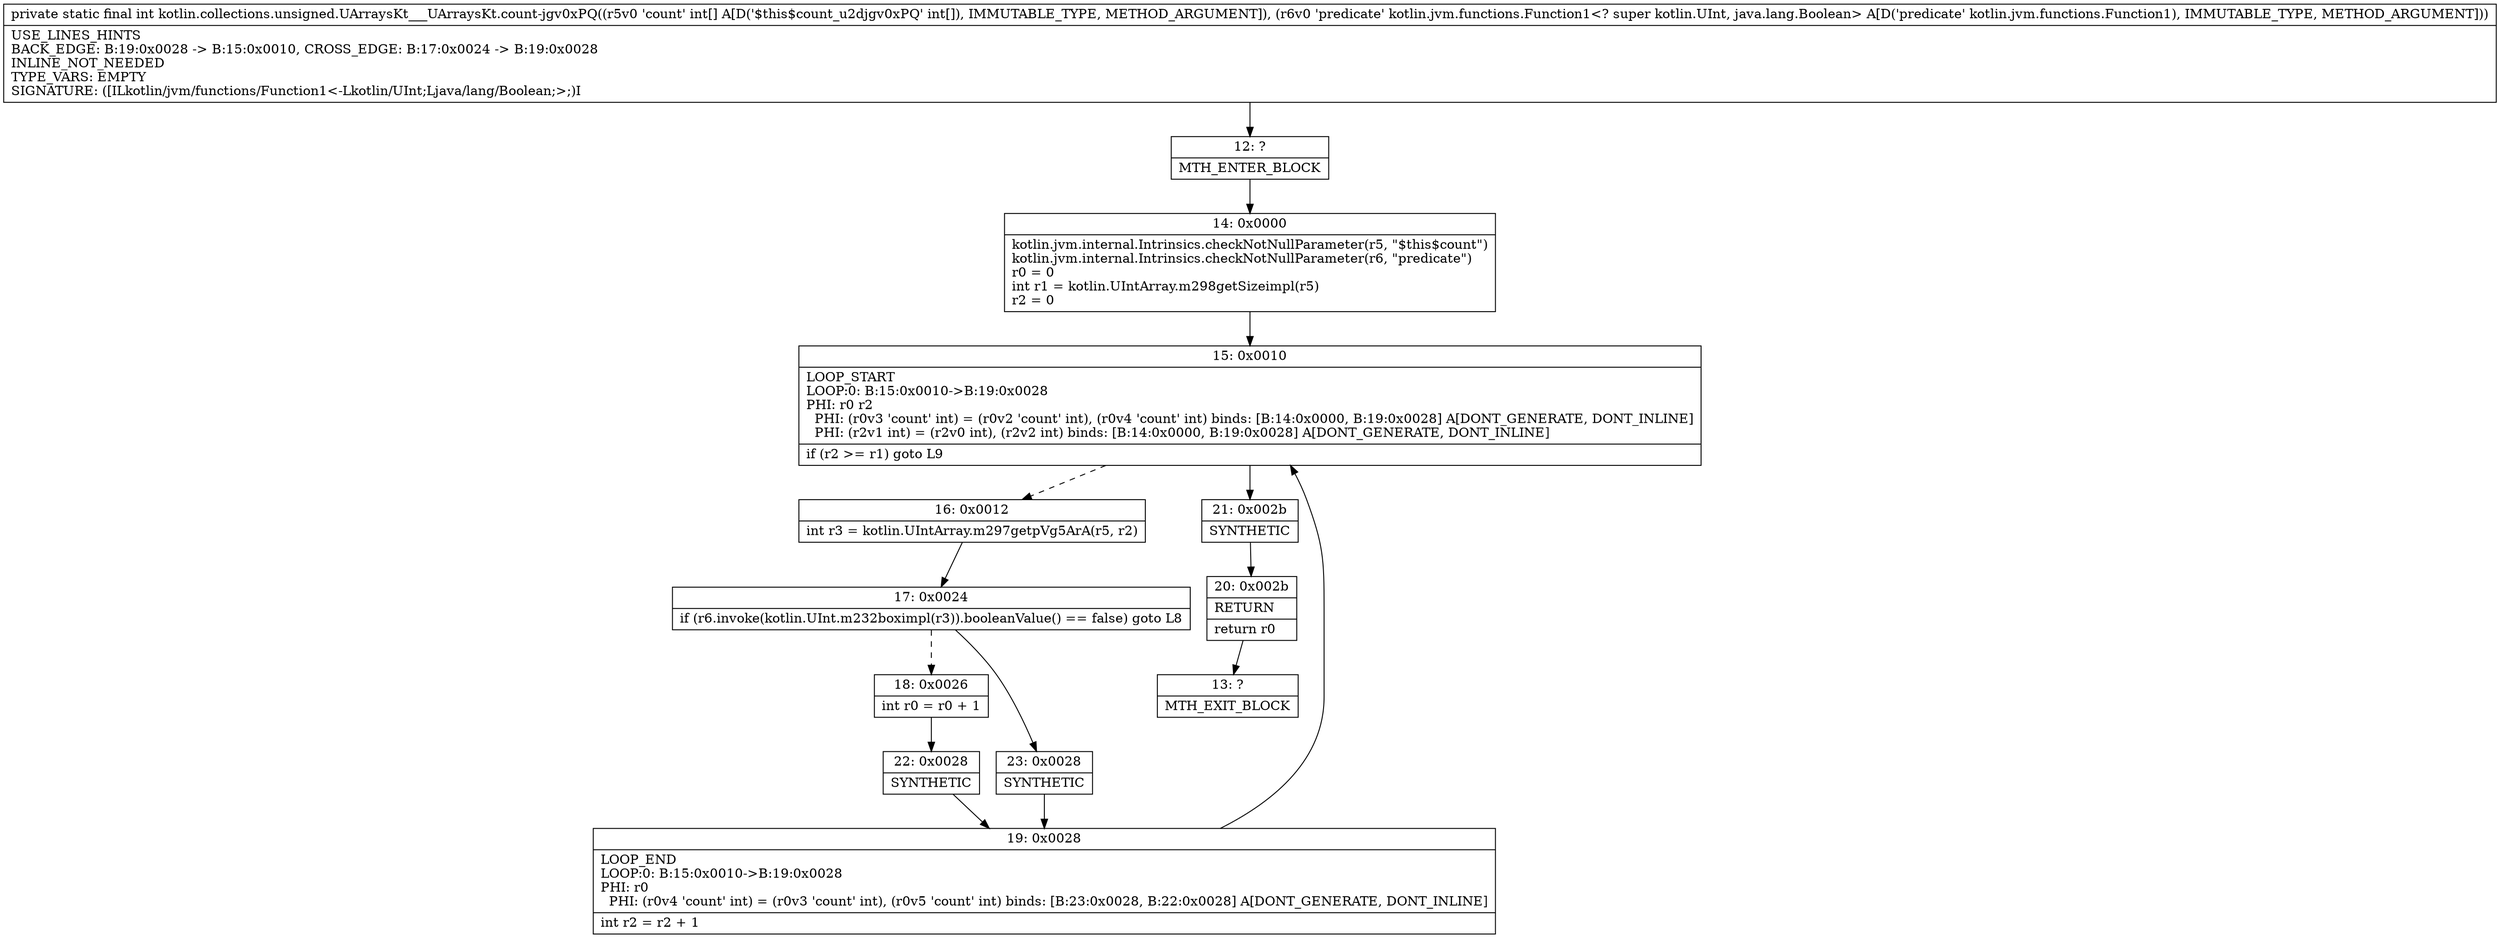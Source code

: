 digraph "CFG forkotlin.collections.unsigned.UArraysKt___UArraysKt.count\-jgv0xPQ([ILkotlin\/jvm\/functions\/Function1;)I" {
Node_12 [shape=record,label="{12\:\ ?|MTH_ENTER_BLOCK\l}"];
Node_14 [shape=record,label="{14\:\ 0x0000|kotlin.jvm.internal.Intrinsics.checkNotNullParameter(r5, \"$this$count\")\lkotlin.jvm.internal.Intrinsics.checkNotNullParameter(r6, \"predicate\")\lr0 = 0\lint r1 = kotlin.UIntArray.m298getSizeimpl(r5)\lr2 = 0\l}"];
Node_15 [shape=record,label="{15\:\ 0x0010|LOOP_START\lLOOP:0: B:15:0x0010\-\>B:19:0x0028\lPHI: r0 r2 \l  PHI: (r0v3 'count' int) = (r0v2 'count' int), (r0v4 'count' int) binds: [B:14:0x0000, B:19:0x0028] A[DONT_GENERATE, DONT_INLINE]\l  PHI: (r2v1 int) = (r2v0 int), (r2v2 int) binds: [B:14:0x0000, B:19:0x0028] A[DONT_GENERATE, DONT_INLINE]\l|if (r2 \>= r1) goto L9\l}"];
Node_16 [shape=record,label="{16\:\ 0x0012|int r3 = kotlin.UIntArray.m297getpVg5ArA(r5, r2)\l}"];
Node_17 [shape=record,label="{17\:\ 0x0024|if (r6.invoke(kotlin.UInt.m232boximpl(r3)).booleanValue() == false) goto L8\l}"];
Node_18 [shape=record,label="{18\:\ 0x0026|int r0 = r0 + 1\l}"];
Node_22 [shape=record,label="{22\:\ 0x0028|SYNTHETIC\l}"];
Node_19 [shape=record,label="{19\:\ 0x0028|LOOP_END\lLOOP:0: B:15:0x0010\-\>B:19:0x0028\lPHI: r0 \l  PHI: (r0v4 'count' int) = (r0v3 'count' int), (r0v5 'count' int) binds: [B:23:0x0028, B:22:0x0028] A[DONT_GENERATE, DONT_INLINE]\l|int r2 = r2 + 1\l}"];
Node_23 [shape=record,label="{23\:\ 0x0028|SYNTHETIC\l}"];
Node_21 [shape=record,label="{21\:\ 0x002b|SYNTHETIC\l}"];
Node_20 [shape=record,label="{20\:\ 0x002b|RETURN\l|return r0\l}"];
Node_13 [shape=record,label="{13\:\ ?|MTH_EXIT_BLOCK\l}"];
MethodNode[shape=record,label="{private static final int kotlin.collections.unsigned.UArraysKt___UArraysKt.count\-jgv0xPQ((r5v0 'count' int[] A[D('$this$count_u2djgv0xPQ' int[]), IMMUTABLE_TYPE, METHOD_ARGUMENT]), (r6v0 'predicate' kotlin.jvm.functions.Function1\<? super kotlin.UInt, java.lang.Boolean\> A[D('predicate' kotlin.jvm.functions.Function1), IMMUTABLE_TYPE, METHOD_ARGUMENT]))  | USE_LINES_HINTS\lBACK_EDGE: B:19:0x0028 \-\> B:15:0x0010, CROSS_EDGE: B:17:0x0024 \-\> B:19:0x0028\lINLINE_NOT_NEEDED\lTYPE_VARS: EMPTY\lSIGNATURE: ([ILkotlin\/jvm\/functions\/Function1\<\-Lkotlin\/UInt;Ljava\/lang\/Boolean;\>;)I\l}"];
MethodNode -> Node_12;Node_12 -> Node_14;
Node_14 -> Node_15;
Node_15 -> Node_16[style=dashed];
Node_15 -> Node_21;
Node_16 -> Node_17;
Node_17 -> Node_18[style=dashed];
Node_17 -> Node_23;
Node_18 -> Node_22;
Node_22 -> Node_19;
Node_19 -> Node_15;
Node_23 -> Node_19;
Node_21 -> Node_20;
Node_20 -> Node_13;
}


